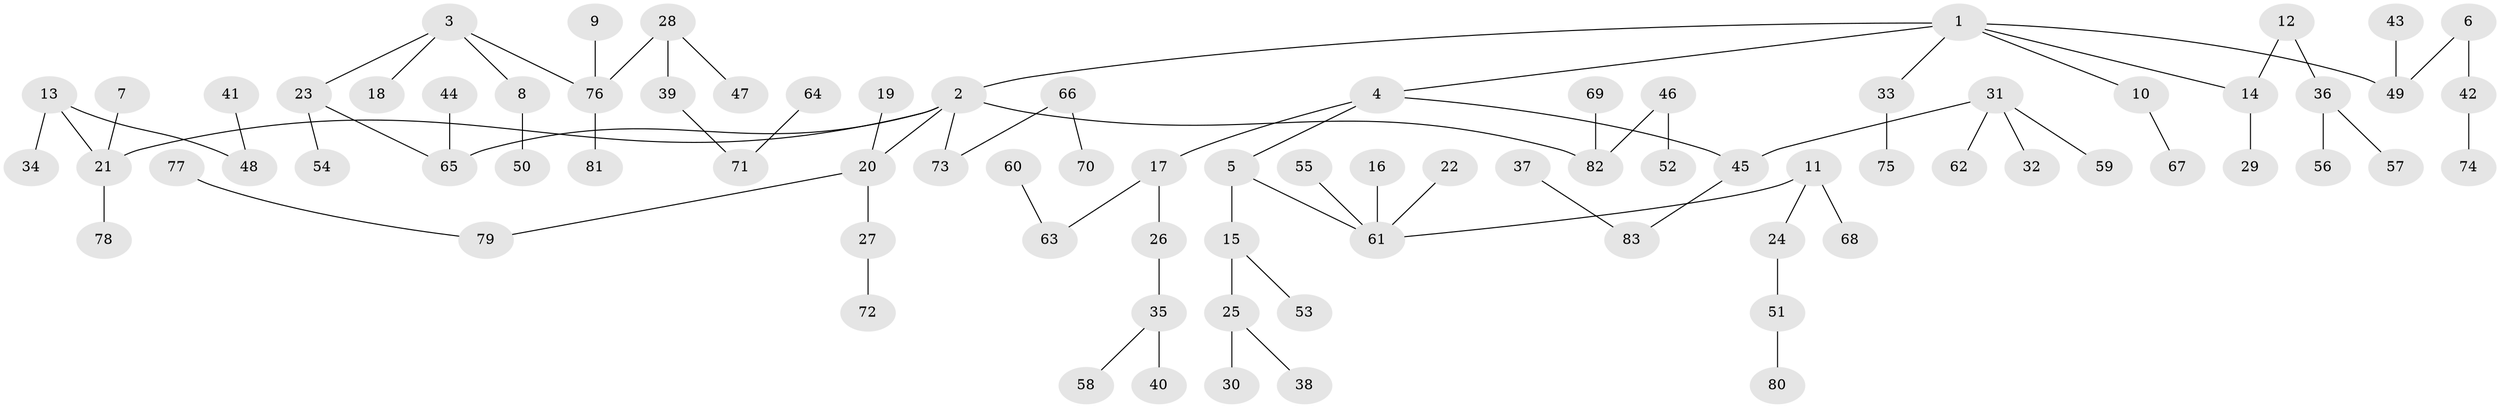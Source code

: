 // original degree distribution, {6: 0.025423728813559324, 4: 0.07627118644067797, 2: 0.23728813559322035, 5: 0.025423728813559324, 3: 0.1440677966101695, 1: 0.4915254237288136}
// Generated by graph-tools (version 1.1) at 2025/37/03/04/25 23:37:23]
// undirected, 83 vertices, 82 edges
graph export_dot {
  node [color=gray90,style=filled];
  1;
  2;
  3;
  4;
  5;
  6;
  7;
  8;
  9;
  10;
  11;
  12;
  13;
  14;
  15;
  16;
  17;
  18;
  19;
  20;
  21;
  22;
  23;
  24;
  25;
  26;
  27;
  28;
  29;
  30;
  31;
  32;
  33;
  34;
  35;
  36;
  37;
  38;
  39;
  40;
  41;
  42;
  43;
  44;
  45;
  46;
  47;
  48;
  49;
  50;
  51;
  52;
  53;
  54;
  55;
  56;
  57;
  58;
  59;
  60;
  61;
  62;
  63;
  64;
  65;
  66;
  67;
  68;
  69;
  70;
  71;
  72;
  73;
  74;
  75;
  76;
  77;
  78;
  79;
  80;
  81;
  82;
  83;
  1 -- 2 [weight=1.0];
  1 -- 4 [weight=1.0];
  1 -- 10 [weight=1.0];
  1 -- 14 [weight=1.0];
  1 -- 33 [weight=1.0];
  1 -- 49 [weight=1.0];
  2 -- 20 [weight=1.0];
  2 -- 21 [weight=1.0];
  2 -- 65 [weight=1.0];
  2 -- 73 [weight=1.0];
  2 -- 82 [weight=1.0];
  3 -- 8 [weight=1.0];
  3 -- 18 [weight=1.0];
  3 -- 23 [weight=1.0];
  3 -- 76 [weight=1.0];
  4 -- 5 [weight=1.0];
  4 -- 17 [weight=1.0];
  4 -- 45 [weight=1.0];
  5 -- 15 [weight=1.0];
  5 -- 61 [weight=1.0];
  6 -- 42 [weight=1.0];
  6 -- 49 [weight=1.0];
  7 -- 21 [weight=1.0];
  8 -- 50 [weight=1.0];
  9 -- 76 [weight=1.0];
  10 -- 67 [weight=1.0];
  11 -- 24 [weight=1.0];
  11 -- 61 [weight=1.0];
  11 -- 68 [weight=1.0];
  12 -- 14 [weight=1.0];
  12 -- 36 [weight=1.0];
  13 -- 21 [weight=1.0];
  13 -- 34 [weight=1.0];
  13 -- 48 [weight=1.0];
  14 -- 29 [weight=1.0];
  15 -- 25 [weight=1.0];
  15 -- 53 [weight=1.0];
  16 -- 61 [weight=1.0];
  17 -- 26 [weight=1.0];
  17 -- 63 [weight=1.0];
  19 -- 20 [weight=1.0];
  20 -- 27 [weight=1.0];
  20 -- 79 [weight=1.0];
  21 -- 78 [weight=1.0];
  22 -- 61 [weight=1.0];
  23 -- 54 [weight=1.0];
  23 -- 65 [weight=1.0];
  24 -- 51 [weight=1.0];
  25 -- 30 [weight=1.0];
  25 -- 38 [weight=1.0];
  26 -- 35 [weight=1.0];
  27 -- 72 [weight=1.0];
  28 -- 39 [weight=1.0];
  28 -- 47 [weight=1.0];
  28 -- 76 [weight=1.0];
  31 -- 32 [weight=1.0];
  31 -- 45 [weight=1.0];
  31 -- 59 [weight=1.0];
  31 -- 62 [weight=1.0];
  33 -- 75 [weight=1.0];
  35 -- 40 [weight=1.0];
  35 -- 58 [weight=1.0];
  36 -- 56 [weight=1.0];
  36 -- 57 [weight=1.0];
  37 -- 83 [weight=1.0];
  39 -- 71 [weight=1.0];
  41 -- 48 [weight=1.0];
  42 -- 74 [weight=1.0];
  43 -- 49 [weight=1.0];
  44 -- 65 [weight=1.0];
  45 -- 83 [weight=1.0];
  46 -- 52 [weight=1.0];
  46 -- 82 [weight=1.0];
  51 -- 80 [weight=1.0];
  55 -- 61 [weight=1.0];
  60 -- 63 [weight=1.0];
  64 -- 71 [weight=1.0];
  66 -- 70 [weight=1.0];
  66 -- 73 [weight=1.0];
  69 -- 82 [weight=1.0];
  76 -- 81 [weight=1.0];
  77 -- 79 [weight=1.0];
}
